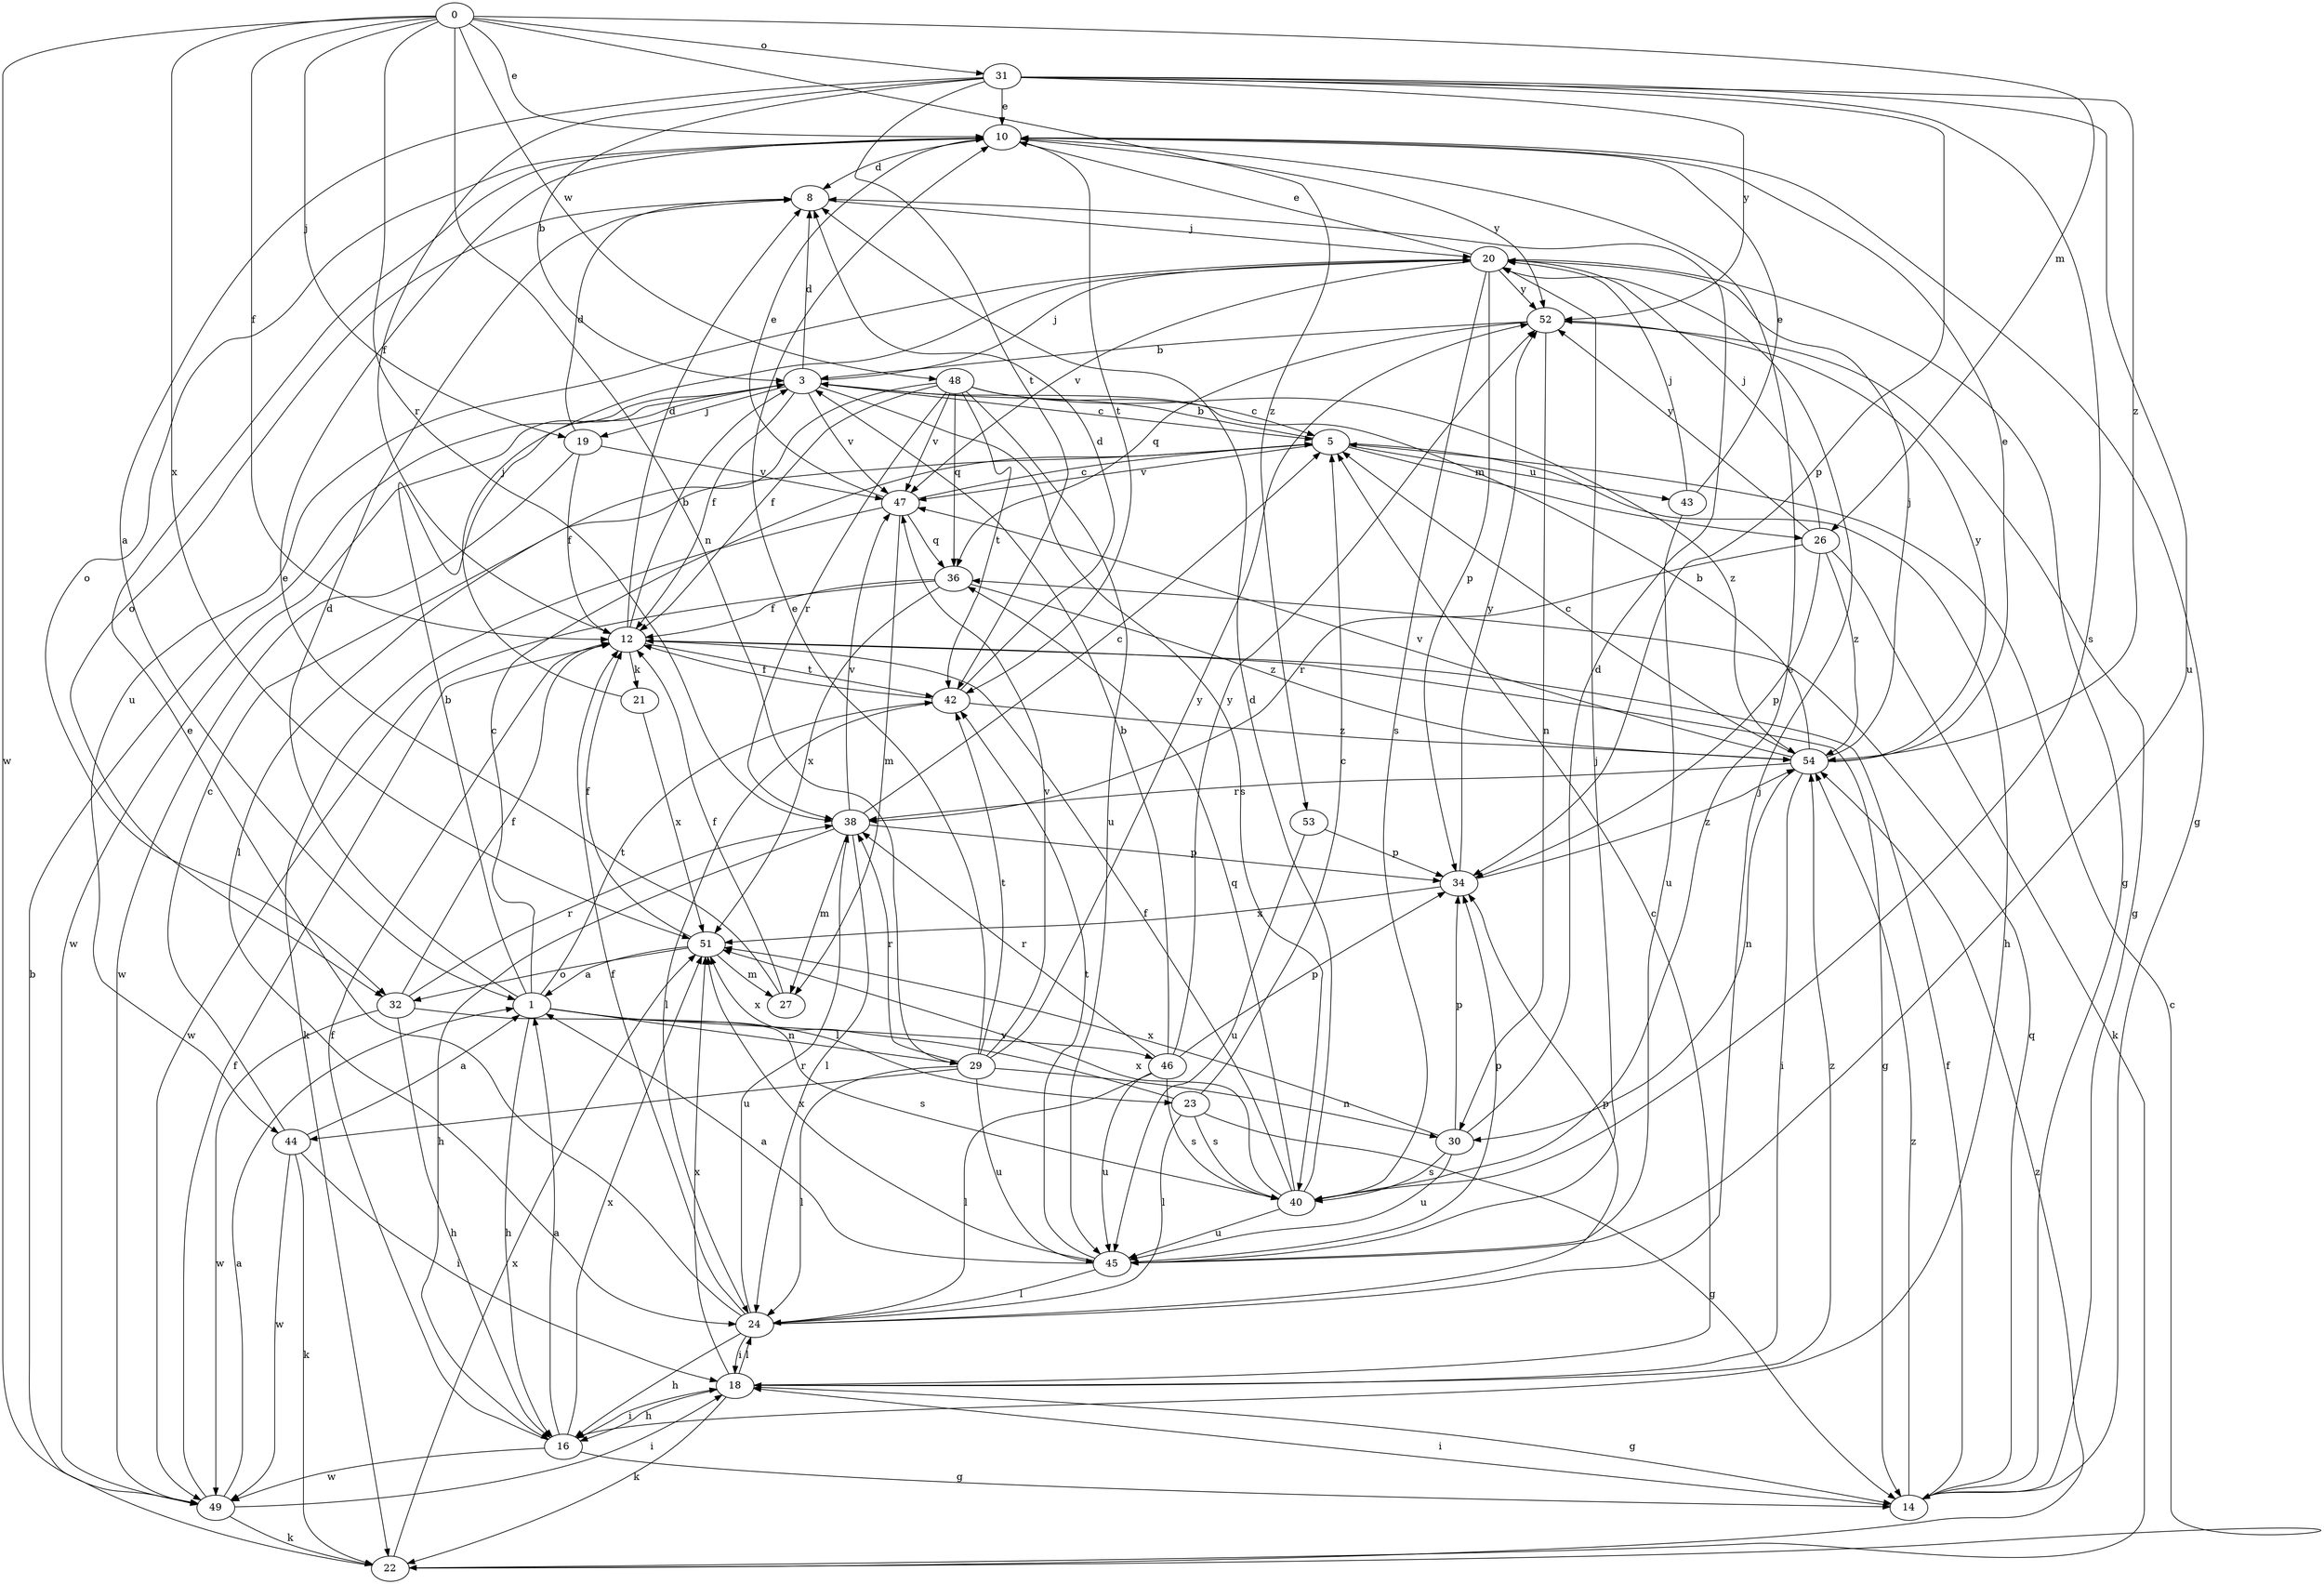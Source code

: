 strict digraph  {
0;
1;
3;
5;
8;
10;
12;
14;
16;
18;
19;
20;
21;
22;
23;
24;
26;
27;
29;
30;
31;
32;
34;
36;
38;
40;
42;
43;
44;
45;
46;
47;
48;
49;
51;
52;
53;
54;
0 -> 10  [label=e];
0 -> 12  [label=f];
0 -> 19  [label=j];
0 -> 26  [label=m];
0 -> 29  [label=n];
0 -> 31  [label=o];
0 -> 38  [label=r];
0 -> 48  [label=w];
0 -> 49  [label=w];
0 -> 51  [label=x];
0 -> 53  [label=z];
1 -> 3  [label=b];
1 -> 5  [label=c];
1 -> 8  [label=d];
1 -> 16  [label=h];
1 -> 23  [label=l];
1 -> 29  [label=n];
1 -> 42  [label=t];
1 -> 46  [label=v];
3 -> 5  [label=c];
3 -> 8  [label=d];
3 -> 12  [label=f];
3 -> 19  [label=j];
3 -> 20  [label=j];
3 -> 40  [label=s];
3 -> 47  [label=v];
3 -> 49  [label=w];
5 -> 3  [label=b];
5 -> 16  [label=h];
5 -> 26  [label=m];
5 -> 43  [label=u];
5 -> 47  [label=v];
8 -> 20  [label=j];
8 -> 32  [label=o];
10 -> 8  [label=d];
10 -> 14  [label=g];
10 -> 32  [label=o];
10 -> 42  [label=t];
10 -> 52  [label=y];
12 -> 3  [label=b];
12 -> 8  [label=d];
12 -> 14  [label=g];
12 -> 21  [label=k];
12 -> 42  [label=t];
14 -> 12  [label=f];
14 -> 18  [label=i];
14 -> 36  [label=q];
14 -> 54  [label=z];
16 -> 1  [label=a];
16 -> 12  [label=f];
16 -> 14  [label=g];
16 -> 18  [label=i];
16 -> 49  [label=w];
16 -> 51  [label=x];
18 -> 5  [label=c];
18 -> 14  [label=g];
18 -> 16  [label=h];
18 -> 22  [label=k];
18 -> 24  [label=l];
18 -> 51  [label=x];
18 -> 54  [label=z];
19 -> 8  [label=d];
19 -> 12  [label=f];
19 -> 47  [label=v];
19 -> 49  [label=w];
20 -> 10  [label=e];
20 -> 14  [label=g];
20 -> 34  [label=p];
20 -> 40  [label=s];
20 -> 44  [label=u];
20 -> 47  [label=v];
20 -> 52  [label=y];
21 -> 20  [label=j];
21 -> 51  [label=x];
22 -> 3  [label=b];
22 -> 5  [label=c];
22 -> 51  [label=x];
22 -> 54  [label=z];
23 -> 5  [label=c];
23 -> 14  [label=g];
23 -> 24  [label=l];
23 -> 40  [label=s];
23 -> 51  [label=x];
24 -> 10  [label=e];
24 -> 12  [label=f];
24 -> 16  [label=h];
24 -> 18  [label=i];
24 -> 20  [label=j];
24 -> 34  [label=p];
24 -> 38  [label=r];
26 -> 20  [label=j];
26 -> 22  [label=k];
26 -> 34  [label=p];
26 -> 38  [label=r];
26 -> 52  [label=y];
26 -> 54  [label=z];
27 -> 10  [label=e];
27 -> 12  [label=f];
29 -> 10  [label=e];
29 -> 24  [label=l];
29 -> 30  [label=n];
29 -> 38  [label=r];
29 -> 42  [label=t];
29 -> 44  [label=u];
29 -> 45  [label=u];
29 -> 47  [label=v];
29 -> 52  [label=y];
30 -> 8  [label=d];
30 -> 34  [label=p];
30 -> 40  [label=s];
30 -> 45  [label=u];
30 -> 51  [label=x];
31 -> 1  [label=a];
31 -> 3  [label=b];
31 -> 10  [label=e];
31 -> 12  [label=f];
31 -> 34  [label=p];
31 -> 40  [label=s];
31 -> 42  [label=t];
31 -> 45  [label=u];
31 -> 52  [label=y];
31 -> 54  [label=z];
32 -> 12  [label=f];
32 -> 16  [label=h];
32 -> 38  [label=r];
32 -> 40  [label=s];
32 -> 49  [label=w];
34 -> 51  [label=x];
34 -> 52  [label=y];
34 -> 54  [label=z];
36 -> 12  [label=f];
36 -> 49  [label=w];
36 -> 51  [label=x];
36 -> 54  [label=z];
38 -> 5  [label=c];
38 -> 16  [label=h];
38 -> 24  [label=l];
38 -> 27  [label=m];
38 -> 34  [label=p];
38 -> 47  [label=v];
40 -> 8  [label=d];
40 -> 10  [label=e];
40 -> 12  [label=f];
40 -> 36  [label=q];
40 -> 45  [label=u];
40 -> 51  [label=x];
42 -> 8  [label=d];
42 -> 12  [label=f];
42 -> 24  [label=l];
42 -> 54  [label=z];
43 -> 10  [label=e];
43 -> 20  [label=j];
43 -> 45  [label=u];
44 -> 1  [label=a];
44 -> 5  [label=c];
44 -> 18  [label=i];
44 -> 22  [label=k];
44 -> 49  [label=w];
45 -> 1  [label=a];
45 -> 20  [label=j];
45 -> 24  [label=l];
45 -> 34  [label=p];
45 -> 42  [label=t];
45 -> 51  [label=x];
46 -> 3  [label=b];
46 -> 24  [label=l];
46 -> 34  [label=p];
46 -> 38  [label=r];
46 -> 40  [label=s];
46 -> 45  [label=u];
46 -> 52  [label=y];
47 -> 5  [label=c];
47 -> 10  [label=e];
47 -> 22  [label=k];
47 -> 27  [label=m];
47 -> 36  [label=q];
48 -> 5  [label=c];
48 -> 12  [label=f];
48 -> 24  [label=l];
48 -> 36  [label=q];
48 -> 38  [label=r];
48 -> 42  [label=t];
48 -> 45  [label=u];
48 -> 47  [label=v];
48 -> 54  [label=z];
49 -> 1  [label=a];
49 -> 12  [label=f];
49 -> 18  [label=i];
49 -> 22  [label=k];
51 -> 1  [label=a];
51 -> 12  [label=f];
51 -> 27  [label=m];
51 -> 32  [label=o];
52 -> 3  [label=b];
52 -> 14  [label=g];
52 -> 30  [label=n];
52 -> 36  [label=q];
53 -> 34  [label=p];
53 -> 45  [label=u];
54 -> 3  [label=b];
54 -> 5  [label=c];
54 -> 10  [label=e];
54 -> 18  [label=i];
54 -> 20  [label=j];
54 -> 30  [label=n];
54 -> 38  [label=r];
54 -> 47  [label=v];
54 -> 52  [label=y];
}
